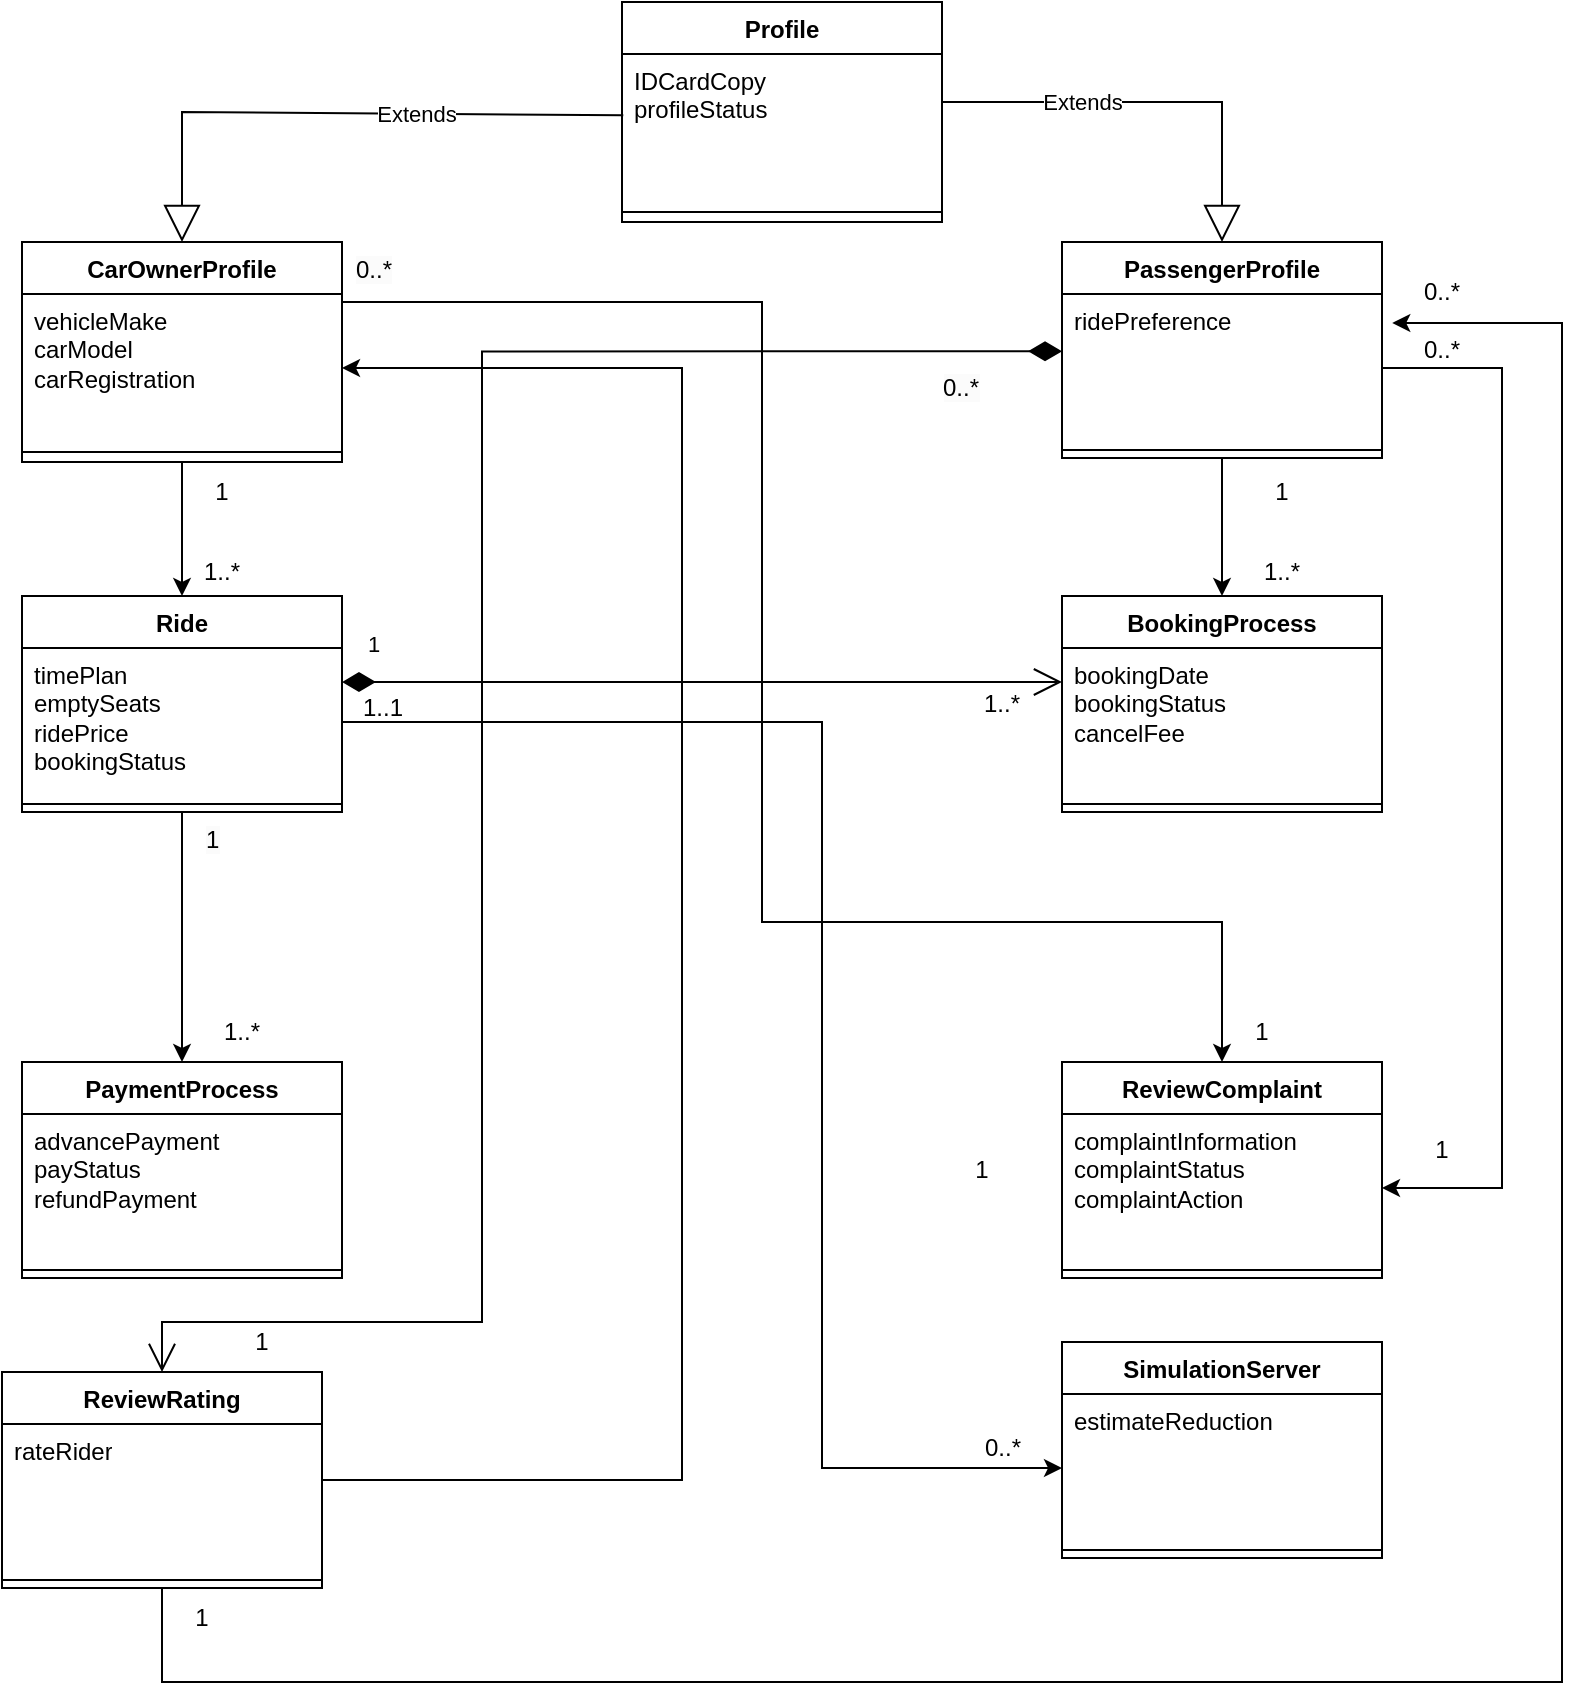 <mxfile version="24.7.14">
  <diagram name="Page-1" id="QEtZ0x9c_8Vz3te_OIIZ">
    <mxGraphModel dx="786" dy="475" grid="1" gridSize="10" guides="1" tooltips="1" connect="1" arrows="1" fold="1" page="1" pageScale="1" pageWidth="827" pageHeight="1169" math="0" shadow="0">
      <root>
        <mxCell id="0" />
        <mxCell id="1" parent="0" />
        <mxCell id="FnVn-_BfPekHfP2kr3_9-29" style="edgeStyle=orthogonalEdgeStyle;rounded=0;orthogonalLoop=1;jettySize=auto;html=1;" edge="1" parent="1" source="FnVn-_BfPekHfP2kr3_9-1" target="FnVn-_BfPekHfP2kr3_9-10">
          <mxGeometry relative="1" as="geometry" />
        </mxCell>
        <mxCell id="FnVn-_BfPekHfP2kr3_9-63" style="edgeStyle=orthogonalEdgeStyle;rounded=0;orthogonalLoop=1;jettySize=auto;html=1;entryX=0.5;entryY=0;entryDx=0;entryDy=0;" edge="1" parent="1" source="FnVn-_BfPekHfP2kr3_9-1" target="FnVn-_BfPekHfP2kr3_9-19">
          <mxGeometry relative="1" as="geometry">
            <mxPoint x="420" y="195" as="targetPoint" />
            <Array as="points">
              <mxPoint x="410" y="170" />
              <mxPoint x="410" y="480" />
              <mxPoint x="640" y="480" />
            </Array>
          </mxGeometry>
        </mxCell>
        <mxCell id="FnVn-_BfPekHfP2kr3_9-1" value="CarOwnerProfile" style="swimlane;fontStyle=1;align=center;verticalAlign=top;childLayout=stackLayout;horizontal=1;startSize=26;horizontalStack=0;resizeParent=1;resizeParentMax=0;resizeLast=0;collapsible=1;marginBottom=0;whiteSpace=wrap;html=1;" vertex="1" parent="1">
          <mxGeometry x="40" y="140" width="160" height="110" as="geometry" />
        </mxCell>
        <mxCell id="FnVn-_BfPekHfP2kr3_9-2" value="&lt;div&gt;&lt;span style=&quot;background-color: initial;&quot;&gt;vehicleMake&lt;/span&gt;&lt;br&gt;&lt;/div&gt;&lt;div&gt;carModel&lt;/div&gt;&lt;div&gt;carRegistration&lt;/div&gt;&lt;div&gt;&lt;br&gt;&lt;/div&gt;" style="text;strokeColor=none;fillColor=none;align=left;verticalAlign=top;spacingLeft=4;spacingRight=4;overflow=hidden;rotatable=0;points=[[0,0.5],[1,0.5]];portConstraint=eastwest;whiteSpace=wrap;html=1;" vertex="1" parent="FnVn-_BfPekHfP2kr3_9-1">
          <mxGeometry y="26" width="160" height="74" as="geometry" />
        </mxCell>
        <mxCell id="FnVn-_BfPekHfP2kr3_9-3" value="" style="line;strokeWidth=1;fillColor=none;align=left;verticalAlign=middle;spacingTop=-1;spacingLeft=3;spacingRight=3;rotatable=0;labelPosition=right;points=[];portConstraint=eastwest;strokeColor=inherit;" vertex="1" parent="FnVn-_BfPekHfP2kr3_9-1">
          <mxGeometry y="100" width="160" height="10" as="geometry" />
        </mxCell>
        <mxCell id="FnVn-_BfPekHfP2kr3_9-39" style="edgeStyle=orthogonalEdgeStyle;rounded=0;orthogonalLoop=1;jettySize=auto;html=1;" edge="1" parent="1" source="FnVn-_BfPekHfP2kr3_9-7" target="FnVn-_BfPekHfP2kr3_9-13">
          <mxGeometry relative="1" as="geometry" />
        </mxCell>
        <mxCell id="FnVn-_BfPekHfP2kr3_9-7" value="PassengerProfile" style="swimlane;fontStyle=1;align=center;verticalAlign=top;childLayout=stackLayout;horizontal=1;startSize=26;horizontalStack=0;resizeParent=1;resizeParentMax=0;resizeLast=0;collapsible=1;marginBottom=0;whiteSpace=wrap;html=1;" vertex="1" parent="1">
          <mxGeometry x="560" y="140" width="160" height="108" as="geometry" />
        </mxCell>
        <mxCell id="FnVn-_BfPekHfP2kr3_9-8" value="&lt;div&gt;&lt;span style=&quot;background-color: initial;&quot;&gt;ridePreference&lt;/span&gt;&lt;/div&gt;&lt;div&gt;&lt;br&gt;&lt;/div&gt;" style="text;strokeColor=none;fillColor=none;align=left;verticalAlign=top;spacingLeft=4;spacingRight=4;overflow=hidden;rotatable=0;points=[[0,0.5],[1,0.5]];portConstraint=eastwest;whiteSpace=wrap;html=1;" vertex="1" parent="FnVn-_BfPekHfP2kr3_9-7">
          <mxGeometry y="26" width="160" height="74" as="geometry" />
        </mxCell>
        <mxCell id="FnVn-_BfPekHfP2kr3_9-9" value="" style="line;strokeWidth=1;fillColor=none;align=left;verticalAlign=middle;spacingTop=-1;spacingLeft=3;spacingRight=3;rotatable=0;labelPosition=right;points=[];portConstraint=eastwest;strokeColor=inherit;" vertex="1" parent="FnVn-_BfPekHfP2kr3_9-7">
          <mxGeometry y="100" width="160" height="8" as="geometry" />
        </mxCell>
        <mxCell id="FnVn-_BfPekHfP2kr3_9-51" style="edgeStyle=orthogonalEdgeStyle;rounded=0;orthogonalLoop=1;jettySize=auto;html=1;entryX=0.5;entryY=0;entryDx=0;entryDy=0;" edge="1" parent="1" source="FnVn-_BfPekHfP2kr3_9-10" target="FnVn-_BfPekHfP2kr3_9-16">
          <mxGeometry relative="1" as="geometry" />
        </mxCell>
        <mxCell id="FnVn-_BfPekHfP2kr3_9-10" value="Ride" style="swimlane;fontStyle=1;align=center;verticalAlign=top;childLayout=stackLayout;horizontal=1;startSize=26;horizontalStack=0;resizeParent=1;resizeParentMax=0;resizeLast=0;collapsible=1;marginBottom=0;whiteSpace=wrap;html=1;" vertex="1" parent="1">
          <mxGeometry x="40" y="317" width="160" height="108" as="geometry" />
        </mxCell>
        <mxCell id="FnVn-_BfPekHfP2kr3_9-11" value="&lt;div&gt;timePlan&lt;/div&gt;&lt;div&gt;emptySeats&lt;/div&gt;&lt;div&gt;ridePrice&lt;/div&gt;&lt;div&gt;bookingStatus&lt;/div&gt;" style="text;strokeColor=none;fillColor=none;align=left;verticalAlign=top;spacingLeft=4;spacingRight=4;overflow=hidden;rotatable=0;points=[[0,0.5],[1,0.5]];portConstraint=eastwest;whiteSpace=wrap;html=1;" vertex="1" parent="FnVn-_BfPekHfP2kr3_9-10">
          <mxGeometry y="26" width="160" height="74" as="geometry" />
        </mxCell>
        <mxCell id="FnVn-_BfPekHfP2kr3_9-12" value="" style="line;strokeWidth=1;fillColor=none;align=left;verticalAlign=middle;spacingTop=-1;spacingLeft=3;spacingRight=3;rotatable=0;labelPosition=right;points=[];portConstraint=eastwest;strokeColor=inherit;" vertex="1" parent="FnVn-_BfPekHfP2kr3_9-10">
          <mxGeometry y="100" width="160" height="8" as="geometry" />
        </mxCell>
        <mxCell id="FnVn-_BfPekHfP2kr3_9-13" value="BookingProcess" style="swimlane;fontStyle=1;align=center;verticalAlign=top;childLayout=stackLayout;horizontal=1;startSize=26;horizontalStack=0;resizeParent=1;resizeParentMax=0;resizeLast=0;collapsible=1;marginBottom=0;whiteSpace=wrap;html=1;" vertex="1" parent="1">
          <mxGeometry x="560" y="317" width="160" height="108" as="geometry" />
        </mxCell>
        <mxCell id="FnVn-_BfPekHfP2kr3_9-14" value="&lt;div&gt;bookingDate&lt;/div&gt;&lt;div&gt;bookingStatus&lt;/div&gt;&lt;div&gt;cancelFee&lt;/div&gt;" style="text;strokeColor=none;fillColor=none;align=left;verticalAlign=top;spacingLeft=4;spacingRight=4;overflow=hidden;rotatable=0;points=[[0,0.5],[1,0.5]];portConstraint=eastwest;whiteSpace=wrap;html=1;" vertex="1" parent="FnVn-_BfPekHfP2kr3_9-13">
          <mxGeometry y="26" width="160" height="74" as="geometry" />
        </mxCell>
        <mxCell id="FnVn-_BfPekHfP2kr3_9-15" value="" style="line;strokeWidth=1;fillColor=none;align=left;verticalAlign=middle;spacingTop=-1;spacingLeft=3;spacingRight=3;rotatable=0;labelPosition=right;points=[];portConstraint=eastwest;strokeColor=inherit;" vertex="1" parent="FnVn-_BfPekHfP2kr3_9-13">
          <mxGeometry y="100" width="160" height="8" as="geometry" />
        </mxCell>
        <mxCell id="FnVn-_BfPekHfP2kr3_9-16" value="PaymentProcess" style="swimlane;fontStyle=1;align=center;verticalAlign=top;childLayout=stackLayout;horizontal=1;startSize=26;horizontalStack=0;resizeParent=1;resizeParentMax=0;resizeLast=0;collapsible=1;marginBottom=0;whiteSpace=wrap;html=1;" vertex="1" parent="1">
          <mxGeometry x="40" y="550" width="160" height="108" as="geometry" />
        </mxCell>
        <mxCell id="FnVn-_BfPekHfP2kr3_9-17" value="&lt;div&gt;&lt;span style=&quot;background-color: initial;&quot;&gt;advancePayment&lt;/span&gt;&lt;/div&gt;&lt;div&gt;payStatus&lt;/div&gt;&lt;div&gt;refundPayment&lt;/div&gt;" style="text;strokeColor=none;fillColor=none;align=left;verticalAlign=top;spacingLeft=4;spacingRight=4;overflow=hidden;rotatable=0;points=[[0,0.5],[1,0.5]];portConstraint=eastwest;whiteSpace=wrap;html=1;" vertex="1" parent="FnVn-_BfPekHfP2kr3_9-16">
          <mxGeometry y="26" width="160" height="74" as="geometry" />
        </mxCell>
        <mxCell id="FnVn-_BfPekHfP2kr3_9-18" value="" style="line;strokeWidth=1;fillColor=none;align=left;verticalAlign=middle;spacingTop=-1;spacingLeft=3;spacingRight=3;rotatable=0;labelPosition=right;points=[];portConstraint=eastwest;strokeColor=inherit;" vertex="1" parent="FnVn-_BfPekHfP2kr3_9-16">
          <mxGeometry y="100" width="160" height="8" as="geometry" />
        </mxCell>
        <mxCell id="FnVn-_BfPekHfP2kr3_9-19" value="ReviewComplaint" style="swimlane;fontStyle=1;align=center;verticalAlign=top;childLayout=stackLayout;horizontal=1;startSize=26;horizontalStack=0;resizeParent=1;resizeParentMax=0;resizeLast=0;collapsible=1;marginBottom=0;whiteSpace=wrap;html=1;" vertex="1" parent="1">
          <mxGeometry x="560" y="550" width="160" height="108" as="geometry" />
        </mxCell>
        <mxCell id="FnVn-_BfPekHfP2kr3_9-20" value="&lt;div&gt;&lt;span style=&quot;background-color: initial;&quot;&gt;complaintInformation&lt;/span&gt;&lt;/div&gt;&lt;div&gt;&lt;span style=&quot;background-color: initial;&quot;&gt;complaintStatus&lt;/span&gt;&lt;br&gt;&lt;/div&gt;&lt;div&gt;complaintAction&lt;br&gt;&lt;/div&gt;" style="text;strokeColor=none;fillColor=none;align=left;verticalAlign=top;spacingLeft=4;spacingRight=4;overflow=hidden;rotatable=0;points=[[0,0.5],[1,0.5]];portConstraint=eastwest;whiteSpace=wrap;html=1;" vertex="1" parent="FnVn-_BfPekHfP2kr3_9-19">
          <mxGeometry y="26" width="160" height="74" as="geometry" />
        </mxCell>
        <mxCell id="FnVn-_BfPekHfP2kr3_9-21" value="" style="line;strokeWidth=1;fillColor=none;align=left;verticalAlign=middle;spacingTop=-1;spacingLeft=3;spacingRight=3;rotatable=0;labelPosition=right;points=[];portConstraint=eastwest;strokeColor=inherit;" vertex="1" parent="FnVn-_BfPekHfP2kr3_9-19">
          <mxGeometry y="100" width="160" height="8" as="geometry" />
        </mxCell>
        <mxCell id="FnVn-_BfPekHfP2kr3_9-55" style="edgeStyle=orthogonalEdgeStyle;rounded=0;orthogonalLoop=1;jettySize=auto;html=1;entryX=1;entryY=0.5;entryDx=0;entryDy=0;" edge="1" parent="1" source="FnVn-_BfPekHfP2kr3_9-22" target="FnVn-_BfPekHfP2kr3_9-2">
          <mxGeometry relative="1" as="geometry">
            <mxPoint x="380" y="200" as="targetPoint" />
            <Array as="points">
              <mxPoint x="370" y="759" />
              <mxPoint x="370" y="203" />
            </Array>
          </mxGeometry>
        </mxCell>
        <mxCell id="FnVn-_BfPekHfP2kr3_9-22" value="ReviewRating" style="swimlane;fontStyle=1;align=center;verticalAlign=top;childLayout=stackLayout;horizontal=1;startSize=26;horizontalStack=0;resizeParent=1;resizeParentMax=0;resizeLast=0;collapsible=1;marginBottom=0;whiteSpace=wrap;html=1;" vertex="1" parent="1">
          <mxGeometry x="30" y="705" width="160" height="108" as="geometry" />
        </mxCell>
        <mxCell id="FnVn-_BfPekHfP2kr3_9-23" value="&lt;div&gt;rateRider&lt;/div&gt;&lt;div&gt;&lt;br&gt;&lt;/div&gt;" style="text;strokeColor=none;fillColor=none;align=left;verticalAlign=top;spacingLeft=4;spacingRight=4;overflow=hidden;rotatable=0;points=[[0,0.5],[1,0.5]];portConstraint=eastwest;whiteSpace=wrap;html=1;" vertex="1" parent="FnVn-_BfPekHfP2kr3_9-22">
          <mxGeometry y="26" width="160" height="74" as="geometry" />
        </mxCell>
        <mxCell id="FnVn-_BfPekHfP2kr3_9-24" value="" style="line;strokeWidth=1;fillColor=none;align=left;verticalAlign=middle;spacingTop=-1;spacingLeft=3;spacingRight=3;rotatable=0;labelPosition=right;points=[];portConstraint=eastwest;strokeColor=inherit;" vertex="1" parent="FnVn-_BfPekHfP2kr3_9-22">
          <mxGeometry y="100" width="160" height="8" as="geometry" />
        </mxCell>
        <mxCell id="FnVn-_BfPekHfP2kr3_9-25" value="SimulationServer" style="swimlane;fontStyle=1;align=center;verticalAlign=top;childLayout=stackLayout;horizontal=1;startSize=26;horizontalStack=0;resizeParent=1;resizeParentMax=0;resizeLast=0;collapsible=1;marginBottom=0;whiteSpace=wrap;html=1;" vertex="1" parent="1">
          <mxGeometry x="560" y="690" width="160" height="108" as="geometry" />
        </mxCell>
        <mxCell id="FnVn-_BfPekHfP2kr3_9-26" value="&lt;div&gt;estimateReduction&lt;/div&gt;" style="text;strokeColor=none;fillColor=none;align=left;verticalAlign=top;spacingLeft=4;spacingRight=4;overflow=hidden;rotatable=0;points=[[0,0.5],[1,0.5]];portConstraint=eastwest;whiteSpace=wrap;html=1;" vertex="1" parent="FnVn-_BfPekHfP2kr3_9-25">
          <mxGeometry y="26" width="160" height="74" as="geometry" />
        </mxCell>
        <mxCell id="FnVn-_BfPekHfP2kr3_9-27" value="" style="line;strokeWidth=1;fillColor=none;align=left;verticalAlign=middle;spacingTop=-1;spacingLeft=3;spacingRight=3;rotatable=0;labelPosition=right;points=[];portConstraint=eastwest;strokeColor=inherit;" vertex="1" parent="FnVn-_BfPekHfP2kr3_9-25">
          <mxGeometry y="100" width="160" height="8" as="geometry" />
        </mxCell>
        <mxCell id="FnVn-_BfPekHfP2kr3_9-30" value="1..*" style="text;html=1;align=center;verticalAlign=middle;whiteSpace=wrap;rounded=0;" vertex="1" parent="1">
          <mxGeometry x="110" y="300" width="60" height="10" as="geometry" />
        </mxCell>
        <mxCell id="FnVn-_BfPekHfP2kr3_9-38" value="1" style="text;html=1;align=center;verticalAlign=middle;whiteSpace=wrap;rounded=0;" vertex="1" parent="1">
          <mxGeometry x="110" y="260" width="60" height="10" as="geometry" />
        </mxCell>
        <mxCell id="FnVn-_BfPekHfP2kr3_9-45" value="1" style="text;html=1;align=center;verticalAlign=middle;whiteSpace=wrap;rounded=0;" vertex="1" parent="1">
          <mxGeometry x="640" y="260" width="60" height="10" as="geometry" />
        </mxCell>
        <mxCell id="FnVn-_BfPekHfP2kr3_9-46" value="1..*" style="text;html=1;align=center;verticalAlign=middle;whiteSpace=wrap;rounded=0;" vertex="1" parent="1">
          <mxGeometry x="640" y="300" width="60" height="10" as="geometry" />
        </mxCell>
        <mxCell id="FnVn-_BfPekHfP2kr3_9-50" value="1..*" style="text;html=1;align=center;verticalAlign=middle;whiteSpace=wrap;rounded=0;" vertex="1" parent="1">
          <mxGeometry x="500" y="366" width="60" height="10" as="geometry" />
        </mxCell>
        <mxCell id="FnVn-_BfPekHfP2kr3_9-52" value="&lt;span style=&quot;color: rgb(0, 0, 0); font-family: Helvetica; font-size: 12px; font-style: normal; font-variant-ligatures: normal; font-variant-caps: normal; font-weight: 400; letter-spacing: normal; orphans: 2; text-align: center; text-indent: 0px; text-transform: none; widows: 2; word-spacing: 0px; -webkit-text-stroke-width: 0px; white-space: normal; background-color: rgb(251, 251, 251); text-decoration-thickness: initial; text-decoration-style: initial; text-decoration-color: initial; display: inline !important; float: none;&quot;&gt;1&lt;/span&gt;" style="text;whiteSpace=wrap;html=1;" vertex="1" parent="1">
          <mxGeometry x="130" y="425" width="40" height="40" as="geometry" />
        </mxCell>
        <mxCell id="FnVn-_BfPekHfP2kr3_9-53" value="1..*" style="text;html=1;align=center;verticalAlign=middle;whiteSpace=wrap;rounded=0;" vertex="1" parent="1">
          <mxGeometry x="120" y="530" width="60" height="10" as="geometry" />
        </mxCell>
        <mxCell id="FnVn-_BfPekHfP2kr3_9-56" style="edgeStyle=orthogonalEdgeStyle;rounded=0;orthogonalLoop=1;jettySize=auto;html=1;entryX=1.032;entryY=0.196;entryDx=0;entryDy=0;entryPerimeter=0;" edge="1" parent="1" source="FnVn-_BfPekHfP2kr3_9-24" target="FnVn-_BfPekHfP2kr3_9-8">
          <mxGeometry relative="1" as="geometry">
            <mxPoint x="801.905" y="780" as="targetPoint" />
            <Array as="points">
              <mxPoint x="110" y="860" />
              <mxPoint x="810" y="860" />
              <mxPoint x="810" y="181" />
            </Array>
          </mxGeometry>
        </mxCell>
        <mxCell id="FnVn-_BfPekHfP2kr3_9-58" value="1" style="text;html=1;align=center;verticalAlign=middle;whiteSpace=wrap;rounded=0;" vertex="1" parent="1">
          <mxGeometry x="100" y="813" width="60" height="30" as="geometry" />
        </mxCell>
        <mxCell id="FnVn-_BfPekHfP2kr3_9-59" value="0..*" style="text;html=1;align=center;verticalAlign=middle;whiteSpace=wrap;rounded=0;" vertex="1" parent="1">
          <mxGeometry x="720" y="160" width="60" height="10" as="geometry" />
        </mxCell>
        <mxCell id="FnVn-_BfPekHfP2kr3_9-62" value="1" style="text;html=1;align=center;verticalAlign=middle;whiteSpace=wrap;rounded=0;" vertex="1" parent="1">
          <mxGeometry x="490" y="599" width="60" height="10" as="geometry" />
        </mxCell>
        <mxCell id="FnVn-_BfPekHfP2kr3_9-64" value="&lt;span style=&quot;color: rgb(0, 0, 0); font-family: Helvetica; font-size: 12px; font-style: normal; font-variant-ligatures: normal; font-variant-caps: normal; font-weight: 400; letter-spacing: normal; orphans: 2; text-align: center; text-indent: 0px; text-transform: none; widows: 2; word-spacing: 0px; -webkit-text-stroke-width: 0px; white-space: normal; background-color: rgb(251, 251, 251); text-decoration-thickness: initial; text-decoration-style: initial; text-decoration-color: initial; display: inline !important; float: none;&quot;&gt;0..*&lt;/span&gt;" style="text;whiteSpace=wrap;html=1;" vertex="1" parent="1">
          <mxGeometry x="205" y="140" width="50" height="40" as="geometry" />
        </mxCell>
        <mxCell id="FnVn-_BfPekHfP2kr3_9-65" value="1" style="text;html=1;align=center;verticalAlign=middle;whiteSpace=wrap;rounded=0;" vertex="1" parent="1">
          <mxGeometry x="630" y="530" width="60" height="10" as="geometry" />
        </mxCell>
        <mxCell id="FnVn-_BfPekHfP2kr3_9-67" value="1" style="endArrow=open;html=1;endSize=12;startArrow=diamondThin;startSize=14;startFill=1;edgeStyle=orthogonalEdgeStyle;align=left;verticalAlign=bottom;rounded=0;entryX=0;entryY=0.5;entryDx=0;entryDy=0;" edge="1" parent="1">
          <mxGeometry x="-0.945" y="10" relative="1" as="geometry">
            <mxPoint x="200" y="360" as="sourcePoint" />
            <mxPoint x="560" y="360.0" as="targetPoint" />
            <mxPoint x="1" as="offset" />
          </mxGeometry>
        </mxCell>
        <mxCell id="FnVn-_BfPekHfP2kr3_9-69" value="" style="endArrow=open;html=1;endSize=12;startArrow=diamondThin;startSize=14;startFill=1;edgeStyle=orthogonalEdgeStyle;align=left;verticalAlign=bottom;rounded=0;movable=1;resizable=1;rotatable=1;deletable=1;editable=1;locked=0;connectable=1;" edge="1" parent="1" target="FnVn-_BfPekHfP2kr3_9-22">
          <mxGeometry x="-0.875" y="41" relative="1" as="geometry">
            <mxPoint x="560" y="194.66" as="sourcePoint" />
            <mxPoint x="110" y="700" as="targetPoint" />
            <Array as="points">
              <mxPoint x="270" y="195" />
              <mxPoint x="270" y="680" />
              <mxPoint x="110" y="680" />
            </Array>
            <mxPoint x="1" as="offset" />
          </mxGeometry>
        </mxCell>
        <mxCell id="FnVn-_BfPekHfP2kr3_9-71" value="&lt;span style=&quot;font-size: 12px; text-wrap: wrap; background-color: rgb(251, 251, 251);&quot;&gt;0..*&lt;/span&gt;" style="edgeLabel;html=1;align=center;verticalAlign=middle;resizable=0;points=[];" vertex="1" connectable="0" parent="FnVn-_BfPekHfP2kr3_9-69">
          <mxGeometry x="-0.897" y="1" relative="1" as="geometry">
            <mxPoint x="-2" y="17" as="offset" />
          </mxGeometry>
        </mxCell>
        <mxCell id="FnVn-_BfPekHfP2kr3_9-73" value="1" style="text;html=1;align=center;verticalAlign=middle;whiteSpace=wrap;rounded=0;" vertex="1" parent="1">
          <mxGeometry x="130" y="675" width="60" height="30" as="geometry" />
        </mxCell>
        <mxCell id="FnVn-_BfPekHfP2kr3_9-75" style="edgeStyle=orthogonalEdgeStyle;rounded=0;orthogonalLoop=1;jettySize=auto;html=1;entryX=0;entryY=0.5;entryDx=0;entryDy=0;" edge="1" parent="1" source="FnVn-_BfPekHfP2kr3_9-11" target="FnVn-_BfPekHfP2kr3_9-26">
          <mxGeometry relative="1" as="geometry">
            <Array as="points">
              <mxPoint x="440" y="380" />
              <mxPoint x="440" y="753" />
            </Array>
          </mxGeometry>
        </mxCell>
        <mxCell id="FnVn-_BfPekHfP2kr3_9-76" value="1..1" style="text;html=1;align=center;verticalAlign=middle;resizable=0;points=[];autosize=1;strokeColor=none;fillColor=none;" vertex="1" parent="1">
          <mxGeometry x="200" y="358" width="40" height="30" as="geometry" />
        </mxCell>
        <mxCell id="FnVn-_BfPekHfP2kr3_9-77" value="0..*" style="text;html=1;align=center;verticalAlign=middle;resizable=0;points=[];autosize=1;strokeColor=none;fillColor=none;" vertex="1" parent="1">
          <mxGeometry x="510" y="728" width="40" height="30" as="geometry" />
        </mxCell>
        <mxCell id="FnVn-_BfPekHfP2kr3_9-78" style="edgeStyle=orthogonalEdgeStyle;rounded=0;orthogonalLoop=1;jettySize=auto;html=1;entryX=1;entryY=0.5;entryDx=0;entryDy=0;" edge="1" parent="1" source="FnVn-_BfPekHfP2kr3_9-8" target="FnVn-_BfPekHfP2kr3_9-20">
          <mxGeometry relative="1" as="geometry">
            <Array as="points">
              <mxPoint x="780" y="203" />
              <mxPoint x="780" y="613" />
            </Array>
          </mxGeometry>
        </mxCell>
        <mxCell id="FnVn-_BfPekHfP2kr3_9-79" value="0..*" style="text;html=1;align=center;verticalAlign=middle;whiteSpace=wrap;rounded=0;" vertex="1" parent="1">
          <mxGeometry x="720" y="189" width="60" height="10" as="geometry" />
        </mxCell>
        <mxCell id="FnVn-_BfPekHfP2kr3_9-80" value="1" style="text;html=1;align=center;verticalAlign=middle;whiteSpace=wrap;rounded=0;" vertex="1" parent="1">
          <mxGeometry x="720" y="589" width="60" height="10" as="geometry" />
        </mxCell>
        <mxCell id="FnVn-_BfPekHfP2kr3_9-82" value="Profile" style="swimlane;fontStyle=1;align=center;verticalAlign=top;childLayout=stackLayout;horizontal=1;startSize=26;horizontalStack=0;resizeParent=1;resizeParentMax=0;resizeLast=0;collapsible=1;marginBottom=0;whiteSpace=wrap;html=1;" vertex="1" parent="1">
          <mxGeometry x="340" y="20" width="160" height="110" as="geometry" />
        </mxCell>
        <mxCell id="FnVn-_BfPekHfP2kr3_9-83" value="&lt;div&gt;IDCardCopy&lt;/div&gt;&lt;div&gt;profileStatus&lt;/div&gt;" style="text;strokeColor=none;fillColor=none;align=left;verticalAlign=top;spacingLeft=4;spacingRight=4;overflow=hidden;rotatable=0;points=[[0,0.5],[1,0.5]];portConstraint=eastwest;whiteSpace=wrap;html=1;" vertex="1" parent="FnVn-_BfPekHfP2kr3_9-82">
          <mxGeometry y="26" width="160" height="74" as="geometry" />
        </mxCell>
        <mxCell id="FnVn-_BfPekHfP2kr3_9-84" value="" style="line;strokeWidth=1;fillColor=none;align=left;verticalAlign=middle;spacingTop=-1;spacingLeft=3;spacingRight=3;rotatable=0;labelPosition=right;points=[];portConstraint=eastwest;strokeColor=inherit;" vertex="1" parent="FnVn-_BfPekHfP2kr3_9-82">
          <mxGeometry y="100" width="160" height="10" as="geometry" />
        </mxCell>
        <mxCell id="FnVn-_BfPekHfP2kr3_9-87" value="Extends" style="endArrow=block;endSize=16;endFill=0;html=1;rounded=0;entryX=0.5;entryY=0;entryDx=0;entryDy=0;exitX=0.004;exitY=0.414;exitDx=0;exitDy=0;exitPerimeter=0;" edge="1" parent="1" source="FnVn-_BfPekHfP2kr3_9-83" target="FnVn-_BfPekHfP2kr3_9-1">
          <mxGeometry x="-0.273" width="160" relative="1" as="geometry">
            <mxPoint x="330" y="75" as="sourcePoint" />
            <mxPoint x="110" y="70" as="targetPoint" />
            <Array as="points">
              <mxPoint x="120" y="75" />
            </Array>
            <mxPoint as="offset" />
          </mxGeometry>
        </mxCell>
        <mxCell id="FnVn-_BfPekHfP2kr3_9-91" value="Extends" style="endArrow=block;endSize=16;endFill=0;html=1;rounded=0;entryX=0.5;entryY=0;entryDx=0;entryDy=0;" edge="1" parent="1" target="FnVn-_BfPekHfP2kr3_9-7">
          <mxGeometry x="-0.333" width="160" relative="1" as="geometry">
            <mxPoint x="500" y="70" as="sourcePoint" />
            <mxPoint x="660" y="70" as="targetPoint" />
            <Array as="points">
              <mxPoint x="640" y="70" />
            </Array>
            <mxPoint as="offset" />
          </mxGeometry>
        </mxCell>
      </root>
    </mxGraphModel>
  </diagram>
</mxfile>
